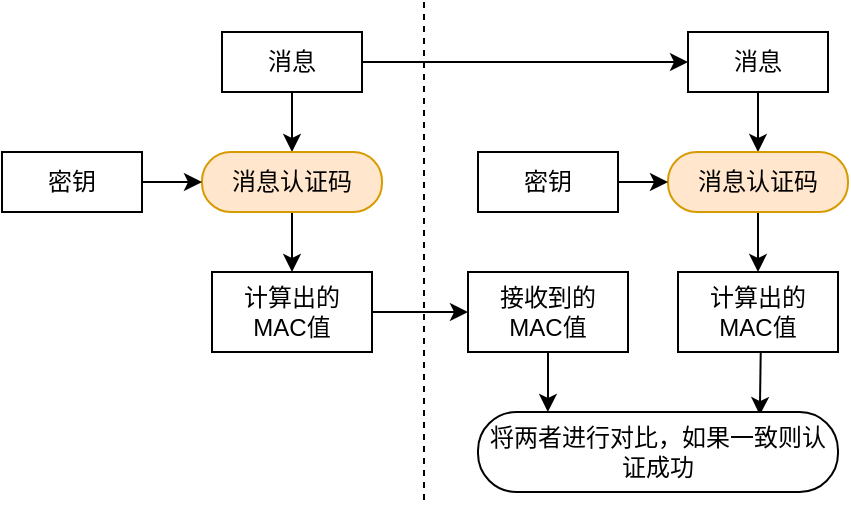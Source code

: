 <mxfile>
    <diagram id="7-wiXl2XbMudK4NiNXa0" name="HMAC">
        <mxGraphModel dx="698" dy="510" grid="0" gridSize="10" guides="1" tooltips="1" connect="1" arrows="1" fold="1" page="1" pageScale="1" pageWidth="1169" pageHeight="827" math="0" shadow="0">
            <root>
                <mxCell id="0"/>
                <mxCell id="1" parent="0"/>
                <mxCell id="18" value="" style="edgeStyle=orthogonalEdgeStyle;rounded=0;orthogonalLoop=1;jettySize=auto;html=1;entryX=0.5;entryY=0;entryDx=0;entryDy=0;" parent="1" source="2" target="6" edge="1">
                    <mxGeometry relative="1" as="geometry"/>
                </mxCell>
                <mxCell id="20" style="edgeStyle=orthogonalEdgeStyle;rounded=0;orthogonalLoop=1;jettySize=auto;html=1;entryX=0;entryY=0.5;entryDx=0;entryDy=0;" parent="1" source="2" target="13" edge="1">
                    <mxGeometry relative="1" as="geometry"/>
                </mxCell>
                <mxCell id="2" value="消息" style="rounded=0;whiteSpace=wrap;html=1;" parent="1" vertex="1">
                    <mxGeometry x="150" y="110" width="70" height="30" as="geometry"/>
                </mxCell>
                <mxCell id="31" style="edgeStyle=orthogonalEdgeStyle;rounded=0;orthogonalLoop=1;jettySize=auto;html=1;entryX=0.5;entryY=0;entryDx=0;entryDy=0;" parent="1" source="6" target="8" edge="1">
                    <mxGeometry relative="1" as="geometry"/>
                </mxCell>
                <mxCell id="6" value="消息认证码" style="rounded=1;whiteSpace=wrap;html=1;arcSize=48;fillColor=#ffe6cc;strokeColor=#d79b00;" parent="1" vertex="1">
                    <mxGeometry x="140" y="170" width="90" height="30" as="geometry"/>
                </mxCell>
                <mxCell id="17" value="" style="edgeStyle=orthogonalEdgeStyle;rounded=0;orthogonalLoop=1;jettySize=auto;html=1;" parent="1" source="7" target="6" edge="1">
                    <mxGeometry relative="1" as="geometry"/>
                </mxCell>
                <mxCell id="7" value="密钥" style="rounded=0;whiteSpace=wrap;html=1;" parent="1" vertex="1">
                    <mxGeometry x="40" y="170" width="70" height="30" as="geometry"/>
                </mxCell>
                <mxCell id="29" style="edgeStyle=orthogonalEdgeStyle;rounded=0;orthogonalLoop=1;jettySize=auto;html=1;entryX=0;entryY=0.5;entryDx=0;entryDy=0;" parent="1" source="8" target="9" edge="1">
                    <mxGeometry relative="1" as="geometry"/>
                </mxCell>
                <mxCell id="8" value="计算出的&lt;br&gt;MAC值" style="rounded=0;whiteSpace=wrap;html=1;" parent="1" vertex="1">
                    <mxGeometry x="145" y="230" width="80" height="40" as="geometry"/>
                </mxCell>
                <mxCell id="25" style="edgeStyle=orthogonalEdgeStyle;rounded=0;orthogonalLoop=1;jettySize=auto;html=1;entryX=0.194;entryY=0;entryDx=0;entryDy=0;entryPerimeter=0;" parent="1" source="9" target="16" edge="1">
                    <mxGeometry relative="1" as="geometry"/>
                </mxCell>
                <mxCell id="9" value="接收到的&lt;br&gt;MAC值" style="rounded=0;whiteSpace=wrap;html=1;" parent="1" vertex="1">
                    <mxGeometry x="273" y="230" width="80" height="40" as="geometry"/>
                </mxCell>
                <mxCell id="24" style="edgeStyle=orthogonalEdgeStyle;rounded=0;orthogonalLoop=1;jettySize=auto;html=1;entryX=0.794;entryY=0.038;entryDx=0;entryDy=0;entryPerimeter=0;exitX=0.517;exitY=0.996;exitDx=0;exitDy=0;exitPerimeter=0;" parent="1" source="10" edge="1">
                    <mxGeometry relative="1" as="geometry">
                        <mxPoint x="416" y="270" as="sourcePoint"/>
                        <mxPoint x="418.92" y="301.52" as="targetPoint"/>
                    </mxGeometry>
                </mxCell>
                <mxCell id="10" value="计算出的&lt;br&gt;MAC值" style="rounded=0;whiteSpace=wrap;html=1;" parent="1" vertex="1">
                    <mxGeometry x="378" y="230" width="80" height="40" as="geometry"/>
                </mxCell>
                <mxCell id="21" value="" style="edgeStyle=orthogonalEdgeStyle;rounded=0;orthogonalLoop=1;jettySize=auto;html=1;" parent="1" source="13" target="14" edge="1">
                    <mxGeometry relative="1" as="geometry"/>
                </mxCell>
                <mxCell id="13" value="消息" style="rounded=0;whiteSpace=wrap;html=1;" parent="1" vertex="1">
                    <mxGeometry x="383" y="110" width="70" height="30" as="geometry"/>
                </mxCell>
                <mxCell id="23" style="edgeStyle=orthogonalEdgeStyle;rounded=0;orthogonalLoop=1;jettySize=auto;html=1;entryX=0.5;entryY=0;entryDx=0;entryDy=0;" parent="1" source="14" target="10" edge="1">
                    <mxGeometry relative="1" as="geometry"/>
                </mxCell>
                <mxCell id="14" value="消息认证码" style="rounded=1;whiteSpace=wrap;html=1;arcSize=48;fillColor=#ffe6cc;strokeColor=#d79b00;" parent="1" vertex="1">
                    <mxGeometry x="373" y="170" width="90" height="30" as="geometry"/>
                </mxCell>
                <mxCell id="27" value="" style="edgeStyle=orthogonalEdgeStyle;rounded=0;orthogonalLoop=1;jettySize=auto;html=1;" parent="1" source="15" target="14" edge="1">
                    <mxGeometry relative="1" as="geometry"/>
                </mxCell>
                <mxCell id="15" value="密钥" style="rounded=0;whiteSpace=wrap;html=1;" parent="1" vertex="1">
                    <mxGeometry x="278" y="170" width="70" height="30" as="geometry"/>
                </mxCell>
                <mxCell id="16" value="将两者进行对比，如果一致则认证成功" style="rounded=1;whiteSpace=wrap;html=1;arcSize=48;" parent="1" vertex="1">
                    <mxGeometry x="278" y="300" width="180" height="40" as="geometry"/>
                </mxCell>
                <mxCell id="30" value="" style="endArrow=none;dashed=1;html=1;" parent="1" edge="1">
                    <mxGeometry width="50" height="50" relative="1" as="geometry">
                        <mxPoint x="251" y="344" as="sourcePoint"/>
                        <mxPoint x="251" y="95" as="targetPoint"/>
                    </mxGeometry>
                </mxCell>
            </root>
        </mxGraphModel>
    </diagram>
    <diagram id="LphOTHFG4yiI6pn8RKCO" name="数字签名">
        <mxGraphModel dx="698" dy="510" grid="0" gridSize="10" guides="1" tooltips="1" connect="1" arrows="1" fold="1" page="1" pageScale="1" pageWidth="1169" pageHeight="827" math="0" shadow="0">
            <root>
                <mxCell id="aCzcFtY3Mo8KnBgb0i-p-0"/>
                <mxCell id="aCzcFtY3Mo8KnBgb0i-p-1" parent="aCzcFtY3Mo8KnBgb0i-p-0"/>
                <mxCell id="hAAJaAb-awIfsm1fRJrA-0" value="" style="edgeStyle=orthogonalEdgeStyle;rounded=0;orthogonalLoop=1;jettySize=auto;html=1;entryX=0.5;entryY=0;entryDx=0;entryDy=0;" parent="aCzcFtY3Mo8KnBgb0i-p-1" source="hAAJaAb-awIfsm1fRJrA-2" target="hAAJaAb-awIfsm1fRJrA-4" edge="1">
                    <mxGeometry relative="1" as="geometry"/>
                </mxCell>
                <mxCell id="hAAJaAb-awIfsm1fRJrA-1" style="edgeStyle=orthogonalEdgeStyle;rounded=0;orthogonalLoop=1;jettySize=auto;html=1;entryX=0;entryY=0.5;entryDx=0;entryDy=0;" parent="aCzcFtY3Mo8KnBgb0i-p-1" source="hAAJaAb-awIfsm1fRJrA-2" target="hAAJaAb-awIfsm1fRJrA-14" edge="1">
                    <mxGeometry relative="1" as="geometry"/>
                </mxCell>
                <mxCell id="hAAJaAb-awIfsm1fRJrA-2" value="消息" style="rounded=0;whiteSpace=wrap;html=1;" parent="aCzcFtY3Mo8KnBgb0i-p-1" vertex="1">
                    <mxGeometry x="150" y="110" width="70" height="30" as="geometry"/>
                </mxCell>
                <mxCell id="hAAJaAb-awIfsm1fRJrA-23" value="" style="edgeStyle=orthogonalEdgeStyle;rounded=0;orthogonalLoop=1;jettySize=auto;html=1;" parent="aCzcFtY3Mo8KnBgb0i-p-1" source="hAAJaAb-awIfsm1fRJrA-4" target="hAAJaAb-awIfsm1fRJrA-22" edge="1">
                    <mxGeometry relative="1" as="geometry"/>
                </mxCell>
                <mxCell id="hAAJaAb-awIfsm1fRJrA-4" value="单向散列函数" style="rounded=1;whiteSpace=wrap;html=1;arcSize=48;fillColor=#ffe6cc;strokeColor=#d79b00;" parent="aCzcFtY3Mo8KnBgb0i-p-1" vertex="1">
                    <mxGeometry x="140" y="170" width="90" height="30" as="geometry"/>
                </mxCell>
                <mxCell id="hAAJaAb-awIfsm1fRJrA-5" value="" style="edgeStyle=orthogonalEdgeStyle;rounded=0;orthogonalLoop=1;jettySize=auto;html=1;" parent="aCzcFtY3Mo8KnBgb0i-p-1" source="hAAJaAb-awIfsm1fRJrA-6" edge="1">
                    <mxGeometry relative="1" as="geometry">
                        <mxPoint x="365" y="425" as="targetPoint"/>
                    </mxGeometry>
                </mxCell>
                <mxCell id="hAAJaAb-awIfsm1fRJrA-6" value="公钥" style="rounded=0;whiteSpace=wrap;html=1;fillColor=#f8cecc;strokeColor=#b85450;" parent="aCzcFtY3Mo8KnBgb0i-p-1" vertex="1">
                    <mxGeometry x="265" y="410" width="70" height="30" as="geometry"/>
                </mxCell>
                <mxCell id="hAAJaAb-awIfsm1fRJrA-7" style="edgeStyle=orthogonalEdgeStyle;rounded=0;orthogonalLoop=1;jettySize=auto;html=1;entryX=0;entryY=0.5;entryDx=0;entryDy=0;" parent="aCzcFtY3Mo8KnBgb0i-p-1" source="hAAJaAb-awIfsm1fRJrA-8" target="hAAJaAb-awIfsm1fRJrA-10" edge="1">
                    <mxGeometry relative="1" as="geometry"/>
                </mxCell>
                <mxCell id="hAAJaAb-awIfsm1fRJrA-8" value="计算出的&lt;br&gt;签名" style="rounded=0;whiteSpace=wrap;html=1;" parent="aCzcFtY3Mo8KnBgb0i-p-1" vertex="1">
                    <mxGeometry x="145" y="351" width="80" height="33" as="geometry"/>
                </mxCell>
                <mxCell id="hAAJaAb-awIfsm1fRJrA-28" style="edgeStyle=orthogonalEdgeStyle;rounded=0;orthogonalLoop=1;jettySize=auto;html=1;entryX=0.5;entryY=0;entryDx=0;entryDy=0;" parent="aCzcFtY3Mo8KnBgb0i-p-1" source="hAAJaAb-awIfsm1fRJrA-10" target="hAAJaAb-awIfsm1fRJrA-27" edge="1">
                    <mxGeometry relative="1" as="geometry"/>
                </mxCell>
                <mxCell id="hAAJaAb-awIfsm1fRJrA-10" value="接收到的&lt;br&gt;签名" style="rounded=0;whiteSpace=wrap;html=1;" parent="aCzcFtY3Mo8KnBgb0i-p-1" vertex="1">
                    <mxGeometry x="360" y="351" width="80" height="33.5" as="geometry"/>
                </mxCell>
                <mxCell id="hAAJaAb-awIfsm1fRJrA-13" value="" style="edgeStyle=orthogonalEdgeStyle;rounded=0;orthogonalLoop=1;jettySize=auto;html=1;" parent="aCzcFtY3Mo8KnBgb0i-p-1" source="hAAJaAb-awIfsm1fRJrA-14" edge="1">
                    <mxGeometry relative="1" as="geometry">
                        <mxPoint x="500" y="170" as="targetPoint"/>
                    </mxGeometry>
                </mxCell>
                <mxCell id="hAAJaAb-awIfsm1fRJrA-14" value="消息" style="rounded=0;whiteSpace=wrap;html=1;" parent="aCzcFtY3Mo8KnBgb0i-p-1" vertex="1">
                    <mxGeometry x="465" y="110" width="70" height="30" as="geometry"/>
                </mxCell>
                <mxCell id="hAAJaAb-awIfsm1fRJrA-19" value="将两者进行对比，如果一致则认证成功" style="rounded=1;whiteSpace=wrap;html=1;arcSize=48;" parent="aCzcFtY3Mo8KnBgb0i-p-1" vertex="1">
                    <mxGeometry x="365" y="530" width="167" height="40" as="geometry"/>
                </mxCell>
                <mxCell id="hAAJaAb-awIfsm1fRJrA-20" value="" style="endArrow=none;dashed=1;html=1;" parent="aCzcFtY3Mo8KnBgb0i-p-1" edge="1">
                    <mxGeometry width="50" height="50" relative="1" as="geometry">
                        <mxPoint x="251" y="560" as="sourcePoint"/>
                        <mxPoint x="251" y="95" as="targetPoint"/>
                    </mxGeometry>
                </mxCell>
                <mxCell id="hAAJaAb-awIfsm1fRJrA-25" value="" style="edgeStyle=orthogonalEdgeStyle;rounded=0;orthogonalLoop=1;jettySize=auto;html=1;entryX=0.5;entryY=0;entryDx=0;entryDy=0;" parent="aCzcFtY3Mo8KnBgb0i-p-1" target="hAAJaAb-awIfsm1fRJrA-24" edge="1">
                    <mxGeometry relative="1" as="geometry">
                        <mxPoint x="185" y="260" as="sourcePoint"/>
                        <mxPoint x="185" y="294" as="targetPoint"/>
                    </mxGeometry>
                </mxCell>
                <mxCell id="hAAJaAb-awIfsm1fRJrA-22" value="散列值" style="rounded=0;whiteSpace=wrap;html=1;" parent="aCzcFtY3Mo8KnBgb0i-p-1" vertex="1">
                    <mxGeometry x="150" y="229" width="70" height="30" as="geometry"/>
                </mxCell>
                <mxCell id="hAAJaAb-awIfsm1fRJrA-26" value="" style="edgeStyle=orthogonalEdgeStyle;rounded=0;orthogonalLoop=1;jettySize=auto;html=1;" parent="aCzcFtY3Mo8KnBgb0i-p-1" source="hAAJaAb-awIfsm1fRJrA-24" target="hAAJaAb-awIfsm1fRJrA-8" edge="1">
                    <mxGeometry relative="1" as="geometry"/>
                </mxCell>
                <mxCell id="hAAJaAb-awIfsm1fRJrA-24" value="加密" style="rounded=1;whiteSpace=wrap;html=1;arcSize=48;fillColor=#ffe6cc;strokeColor=#d79b00;" parent="aCzcFtY3Mo8KnBgb0i-p-1" vertex="1">
                    <mxGeometry x="150" y="291" width="70" height="30" as="geometry"/>
                </mxCell>
                <mxCell id="hAAJaAb-awIfsm1fRJrA-36" style="edgeStyle=orthogonalEdgeStyle;rounded=0;orthogonalLoop=1;jettySize=auto;html=1;entryX=0.5;entryY=0;entryDx=0;entryDy=0;" parent="aCzcFtY3Mo8KnBgb0i-p-1" source="hAAJaAb-awIfsm1fRJrA-27" target="hAAJaAb-awIfsm1fRJrA-29" edge="1">
                    <mxGeometry relative="1" as="geometry"/>
                </mxCell>
                <mxCell id="hAAJaAb-awIfsm1fRJrA-27" value="解密" style="rounded=1;whiteSpace=wrap;html=1;arcSize=48;fillColor=#ffe6cc;strokeColor=#d79b00;" parent="aCzcFtY3Mo8KnBgb0i-p-1" vertex="1">
                    <mxGeometry x="365" y="410" width="70" height="30" as="geometry"/>
                </mxCell>
                <mxCell id="hAAJaAb-awIfsm1fRJrA-37" style="edgeStyle=orthogonalEdgeStyle;rounded=0;orthogonalLoop=1;jettySize=auto;html=1;entryX=0.21;entryY=0.011;entryDx=0;entryDy=0;entryPerimeter=0;" parent="aCzcFtY3Mo8KnBgb0i-p-1" source="hAAJaAb-awIfsm1fRJrA-29" target="hAAJaAb-awIfsm1fRJrA-19" edge="1">
                    <mxGeometry relative="1" as="geometry"/>
                </mxCell>
                <mxCell id="hAAJaAb-awIfsm1fRJrA-29" value="散列值" style="rounded=0;whiteSpace=wrap;html=1;" parent="aCzcFtY3Mo8KnBgb0i-p-1" vertex="1">
                    <mxGeometry x="365" y="470" width="70" height="30" as="geometry"/>
                </mxCell>
                <mxCell id="hAAJaAb-awIfsm1fRJrA-34" style="edgeStyle=orthogonalEdgeStyle;rounded=0;orthogonalLoop=1;jettySize=auto;html=1;entryX=0.5;entryY=0;entryDx=0;entryDy=0;" parent="aCzcFtY3Mo8KnBgb0i-p-1" source="hAAJaAb-awIfsm1fRJrA-30" target="hAAJaAb-awIfsm1fRJrA-31" edge="1">
                    <mxGeometry relative="1" as="geometry"/>
                </mxCell>
                <mxCell id="hAAJaAb-awIfsm1fRJrA-30" value="单向散列函数" style="rounded=1;whiteSpace=wrap;html=1;arcSize=48;fillColor=#ffe6cc;strokeColor=#d79b00;" parent="aCzcFtY3Mo8KnBgb0i-p-1" vertex="1">
                    <mxGeometry x="455" y="170" width="90" height="30" as="geometry"/>
                </mxCell>
                <mxCell id="hAAJaAb-awIfsm1fRJrA-35" style="edgeStyle=orthogonalEdgeStyle;rounded=0;orthogonalLoop=1;jettySize=auto;html=1;entryX=0.808;entryY=0;entryDx=0;entryDy=0;entryPerimeter=0;" parent="aCzcFtY3Mo8KnBgb0i-p-1" source="hAAJaAb-awIfsm1fRJrA-31" target="hAAJaAb-awIfsm1fRJrA-19" edge="1">
                    <mxGeometry relative="1" as="geometry">
                        <mxPoint x="500" y="490" as="targetPoint"/>
                    </mxGeometry>
                </mxCell>
                <mxCell id="hAAJaAb-awIfsm1fRJrA-31" value="散列值" style="rounded=0;whiteSpace=wrap;html=1;" parent="aCzcFtY3Mo8KnBgb0i-p-1" vertex="1">
                    <mxGeometry x="465" y="229" width="70" height="30" as="geometry"/>
                </mxCell>
                <mxCell id="9XK7aahr1MqOTPcWRdom-2" value="" style="edgeStyle=orthogonalEdgeStyle;rounded=0;orthogonalLoop=1;jettySize=auto;html=1;" edge="1" parent="aCzcFtY3Mo8KnBgb0i-p-1" source="9XK7aahr1MqOTPcWRdom-1">
                    <mxGeometry relative="1" as="geometry">
                        <mxPoint x="150" y="306" as="targetPoint"/>
                    </mxGeometry>
                </mxCell>
                <mxCell id="9XK7aahr1MqOTPcWRdom-1" value="私钥" style="rounded=0;whiteSpace=wrap;html=1;shadow=0;sketch=0;glass=0;fillColor=#f8cecc;strokeColor=#b85450;" vertex="1" parent="aCzcFtY3Mo8KnBgb0i-p-1">
                    <mxGeometry x="48" y="291" width="70" height="30" as="geometry"/>
                </mxCell>
            </root>
        </mxGraphModel>
    </diagram>
    <diagram id="FWuk4Q3LAjC84K8uNP8e" name="CEK&amp;KEK">
        <mxGraphModel dx="698" dy="510" grid="0" gridSize="10" guides="1" tooltips="1" connect="1" arrows="1" fold="1" page="1" pageScale="1" pageWidth="1169" pageHeight="827" math="0" shadow="0">
            <root>
                <mxCell id="csPN-M_J_dQW7RcnAYee-0"/>
                <mxCell id="csPN-M_J_dQW7RcnAYee-1" parent="csPN-M_J_dQW7RcnAYee-0"/>
                <mxCell id="vvY98xYAg5Tb-6pqHxcO-11" style="edgeStyle=orthogonalEdgeStyle;rounded=0;orthogonalLoop=1;jettySize=auto;html=1;entryX=0;entryY=0.5;entryDx=0;entryDy=0;" parent="csPN-M_J_dQW7RcnAYee-1" source="csPN-M_J_dQW7RcnAYee-2" target="vvY98xYAg5Tb-6pqHxcO-0" edge="1">
                    <mxGeometry relative="1" as="geometry"/>
                </mxCell>
                <mxCell id="csPN-M_J_dQW7RcnAYee-2" value="内容" style="rounded=0;whiteSpace=wrap;html=1;" parent="csPN-M_J_dQW7RcnAYee-1" vertex="1">
                    <mxGeometry x="50" y="310" width="70" height="30" as="geometry"/>
                </mxCell>
                <mxCell id="vvY98xYAg5Tb-6pqHxcO-12" style="edgeStyle=orthogonalEdgeStyle;rounded=0;orthogonalLoop=1;jettySize=auto;html=1;entryX=0;entryY=0.5;entryDx=0;entryDy=0;" parent="csPN-M_J_dQW7RcnAYee-1" source="vvY98xYAg5Tb-6pqHxcO-0" target="vvY98xYAg5Tb-6pqHxcO-5" edge="1">
                    <mxGeometry relative="1" as="geometry"/>
                </mxCell>
                <mxCell id="vvY98xYAg5Tb-6pqHxcO-0" value="加密" style="rounded=1;whiteSpace=wrap;html=1;arcSize=48;fillColor=#ffe6cc;strokeColor=#d79b00;" parent="csPN-M_J_dQW7RcnAYee-1" vertex="1">
                    <mxGeometry x="145" y="310" width="70" height="30" as="geometry"/>
                </mxCell>
                <mxCell id="vvY98xYAg5Tb-6pqHxcO-16" style="edgeStyle=orthogonalEdgeStyle;rounded=0;orthogonalLoop=1;jettySize=auto;html=1;entryX=0.5;entryY=0;entryDx=0;entryDy=0;" parent="csPN-M_J_dQW7RcnAYee-1" source="vvY98xYAg5Tb-6pqHxcO-1" target="vvY98xYAg5Tb-6pqHxcO-0" edge="1">
                    <mxGeometry relative="1" as="geometry"/>
                </mxCell>
                <mxCell id="vvY98xYAg5Tb-6pqHxcO-17" style="edgeStyle=orthogonalEdgeStyle;rounded=0;orthogonalLoop=1;jettySize=auto;html=1;entryX=0;entryY=0.5;entryDx=0;entryDy=0;" parent="csPN-M_J_dQW7RcnAYee-1" source="vvY98xYAg5Tb-6pqHxcO-1" target="vvY98xYAg5Tb-6pqHxcO-2" edge="1">
                    <mxGeometry relative="1" as="geometry"/>
                </mxCell>
                <mxCell id="vvY98xYAg5Tb-6pqHxcO-1" value="内容加密密钥&lt;br&gt;（CEK）" style="rounded=0;whiteSpace=wrap;html=1;" parent="csPN-M_J_dQW7RcnAYee-1" vertex="1">
                    <mxGeometry x="140" y="260" width="80" height="30" as="geometry"/>
                </mxCell>
                <mxCell id="vvY98xYAg5Tb-6pqHxcO-19" style="edgeStyle=orthogonalEdgeStyle;rounded=0;orthogonalLoop=1;jettySize=auto;html=1;entryX=0;entryY=0.5;entryDx=0;entryDy=0;" parent="csPN-M_J_dQW7RcnAYee-1" source="vvY98xYAg5Tb-6pqHxcO-2" target="vvY98xYAg5Tb-6pqHxcO-3" edge="1">
                    <mxGeometry relative="1" as="geometry"/>
                </mxCell>
                <mxCell id="vvY98xYAg5Tb-6pqHxcO-2" value="加密" style="rounded=1;whiteSpace=wrap;html=1;arcSize=48;fillColor=#ffe6cc;strokeColor=#d79b00;" parent="csPN-M_J_dQW7RcnAYee-1" vertex="1">
                    <mxGeometry x="250" y="260" width="70" height="30" as="geometry"/>
                </mxCell>
                <mxCell id="vvY98xYAg5Tb-6pqHxcO-20" style="edgeStyle=orthogonalEdgeStyle;rounded=0;orthogonalLoop=1;jettySize=auto;html=1;entryX=0;entryY=0.5;entryDx=0;entryDy=0;" parent="csPN-M_J_dQW7RcnAYee-1" source="vvY98xYAg5Tb-6pqHxcO-3" target="vvY98xYAg5Tb-6pqHxcO-7" edge="1">
                    <mxGeometry relative="1" as="geometry"/>
                </mxCell>
                <mxCell id="vvY98xYAg5Tb-6pqHxcO-3" value="加密后的&lt;br&gt;CEK" style="rounded=0;whiteSpace=wrap;html=1;" parent="csPN-M_J_dQW7RcnAYee-1" vertex="1">
                    <mxGeometry x="350" y="260" width="80" height="30" as="geometry"/>
                </mxCell>
                <mxCell id="vvY98xYAg5Tb-6pqHxcO-18" style="edgeStyle=orthogonalEdgeStyle;rounded=0;orthogonalLoop=1;jettySize=auto;html=1;entryX=0.5;entryY=0;entryDx=0;entryDy=0;" parent="csPN-M_J_dQW7RcnAYee-1" source="vvY98xYAg5Tb-6pqHxcO-4" target="vvY98xYAg5Tb-6pqHxcO-2" edge="1">
                    <mxGeometry relative="1" as="geometry"/>
                </mxCell>
                <mxCell id="vvY98xYAg5Tb-6pqHxcO-4" value="密钥加密密钥&lt;br&gt;（KEK）" style="rounded=0;whiteSpace=wrap;html=1;" parent="csPN-M_J_dQW7RcnAYee-1" vertex="1">
                    <mxGeometry x="245" y="210" width="80" height="30" as="geometry"/>
                </mxCell>
                <mxCell id="vvY98xYAg5Tb-6pqHxcO-13" style="edgeStyle=orthogonalEdgeStyle;rounded=0;orthogonalLoop=1;jettySize=auto;html=1;entryX=0;entryY=0.5;entryDx=0;entryDy=0;" parent="csPN-M_J_dQW7RcnAYee-1" source="vvY98xYAg5Tb-6pqHxcO-5" target="vvY98xYAg5Tb-6pqHxcO-9" edge="1">
                    <mxGeometry relative="1" as="geometry"/>
                </mxCell>
                <mxCell id="vvY98xYAg5Tb-6pqHxcO-5" value="密文" style="rounded=0;whiteSpace=wrap;html=1;" parent="csPN-M_J_dQW7RcnAYee-1" vertex="1">
                    <mxGeometry x="350" y="310" width="80" height="30" as="geometry"/>
                </mxCell>
                <mxCell id="vvY98xYAg5Tb-6pqHxcO-21" style="edgeStyle=orthogonalEdgeStyle;rounded=0;orthogonalLoop=1;jettySize=auto;html=1;entryX=0.5;entryY=0;entryDx=0;entryDy=0;" parent="csPN-M_J_dQW7RcnAYee-1" source="vvY98xYAg5Tb-6pqHxcO-6" target="vvY98xYAg5Tb-6pqHxcO-7" edge="1">
                    <mxGeometry relative="1" as="geometry"/>
                </mxCell>
                <mxCell id="vvY98xYAg5Tb-6pqHxcO-6" value="密钥加密密钥&lt;br&gt;（KEK）" style="rounded=0;whiteSpace=wrap;html=1;" parent="csPN-M_J_dQW7RcnAYee-1" vertex="1">
                    <mxGeometry x="460" y="210" width="80" height="30" as="geometry"/>
                </mxCell>
                <mxCell id="vvY98xYAg5Tb-6pqHxcO-22" style="edgeStyle=orthogonalEdgeStyle;rounded=0;orthogonalLoop=1;jettySize=auto;html=1;entryX=0;entryY=0.5;entryDx=0;entryDy=0;" parent="csPN-M_J_dQW7RcnAYee-1" source="vvY98xYAg5Tb-6pqHxcO-7" target="vvY98xYAg5Tb-6pqHxcO-8" edge="1">
                    <mxGeometry relative="1" as="geometry"/>
                </mxCell>
                <mxCell id="vvY98xYAg5Tb-6pqHxcO-7" value="加密" style="rounded=1;whiteSpace=wrap;html=1;arcSize=48;fillColor=#ffe6cc;strokeColor=#d79b00;" parent="csPN-M_J_dQW7RcnAYee-1" vertex="1">
                    <mxGeometry x="465" y="260" width="70" height="30" as="geometry"/>
                </mxCell>
                <mxCell id="vvY98xYAg5Tb-6pqHxcO-15" style="edgeStyle=orthogonalEdgeStyle;rounded=0;orthogonalLoop=1;jettySize=auto;html=1;entryX=0.5;entryY=0;entryDx=0;entryDy=0;" parent="csPN-M_J_dQW7RcnAYee-1" source="vvY98xYAg5Tb-6pqHxcO-8" target="vvY98xYAg5Tb-6pqHxcO-9" edge="1">
                    <mxGeometry relative="1" as="geometry"/>
                </mxCell>
                <mxCell id="vvY98xYAg5Tb-6pqHxcO-8" value="内容加密密钥&lt;br&gt;（CEK）" style="rounded=0;whiteSpace=wrap;html=1;" parent="csPN-M_J_dQW7RcnAYee-1" vertex="1">
                    <mxGeometry x="560" y="260" width="80" height="30" as="geometry"/>
                </mxCell>
                <mxCell id="vvY98xYAg5Tb-6pqHxcO-14" style="edgeStyle=orthogonalEdgeStyle;rounded=0;orthogonalLoop=1;jettySize=auto;html=1;entryX=0;entryY=0.5;entryDx=0;entryDy=0;" parent="csPN-M_J_dQW7RcnAYee-1" source="vvY98xYAg5Tb-6pqHxcO-9" target="vvY98xYAg5Tb-6pqHxcO-10" edge="1">
                    <mxGeometry relative="1" as="geometry"/>
                </mxCell>
                <mxCell id="vvY98xYAg5Tb-6pqHxcO-9" value="加密" style="rounded=1;whiteSpace=wrap;html=1;arcSize=48;fillColor=#ffe6cc;strokeColor=#d79b00;" parent="csPN-M_J_dQW7RcnAYee-1" vertex="1">
                    <mxGeometry x="565" y="310" width="70" height="30" as="geometry"/>
                </mxCell>
                <mxCell id="vvY98xYAg5Tb-6pqHxcO-10" value="内容" style="rounded=0;whiteSpace=wrap;html=1;" parent="csPN-M_J_dQW7RcnAYee-1" vertex="1">
                    <mxGeometry x="660" y="310" width="80" height="30" as="geometry"/>
                </mxCell>
            </root>
        </mxGraphModel>
    </diagram>
    <diagram id="VNFfomCtDP7AXgEfF0iY" name="PEB">
        <mxGraphModel dx="997" dy="729" grid="0" gridSize="10" guides="1" tooltips="1" connect="1" arrows="1" fold="1" page="1" pageScale="1" pageWidth="1654" pageHeight="1169" math="0" shadow="0">
            <root>
                <mxCell id="O63J8Ii5IHqexiclZJeJ-0"/>
                <mxCell id="O63J8Ii5IHqexiclZJeJ-1" parent="O63J8Ii5IHqexiclZJeJ-0"/>
                <mxCell id="zmXoe4nPV3ffpNaatYCc-37" value="" style="rounded=0;whiteSpace=wrap;html=1;shadow=0;glass=0;sketch=0;" vertex="1" parent="O63J8Ii5IHqexiclZJeJ-1">
                    <mxGeometry x="160" y="330" width="610" height="320" as="geometry"/>
                </mxCell>
                <mxCell id="zmXoe4nPV3ffpNaatYCc-18" style="edgeStyle=orthogonalEdgeStyle;rounded=0;orthogonalLoop=1;jettySize=auto;html=1;entryX=0.5;entryY=0;entryDx=0;entryDy=0;" edge="1" parent="O63J8Ii5IHqexiclZJeJ-1" source="zmXoe4nPV3ffpNaatYCc-0" target="zmXoe4nPV3ffpNaatYCc-1">
                    <mxGeometry relative="1" as="geometry"/>
                </mxCell>
                <mxCell id="zmXoe4nPV3ffpNaatYCc-0" value="随机数生成器" style="rounded=1;whiteSpace=wrap;html=1;arcSize=48;fillColor=#ffe6cc;strokeColor=#d79b00;" vertex="1" parent="O63J8Ii5IHqexiclZJeJ-1">
                    <mxGeometry x="198" y="340" width="115" height="30" as="geometry"/>
                </mxCell>
                <mxCell id="zmXoe4nPV3ffpNaatYCc-19" style="edgeStyle=orthogonalEdgeStyle;rounded=0;orthogonalLoop=1;jettySize=auto;html=1;entryX=0.5;entryY=0;entryDx=0;entryDy=0;" edge="1" parent="O63J8Ii5IHqexiclZJeJ-1" source="zmXoe4nPV3ffpNaatYCc-1" target="zmXoe4nPV3ffpNaatYCc-3">
                    <mxGeometry relative="1" as="geometry"/>
                </mxCell>
                <mxCell id="zmXoe4nPV3ffpNaatYCc-1" value="盐" style="rounded=0;whiteSpace=wrap;html=1;shadow=0;glass=0;sketch=0;" vertex="1" parent="O63J8Ii5IHqexiclZJeJ-1">
                    <mxGeometry x="221.75" y="400" width="67.5" height="30" as="geometry"/>
                </mxCell>
                <mxCell id="zmXoe4nPV3ffpNaatYCc-20" style="edgeStyle=orthogonalEdgeStyle;rounded=0;orthogonalLoop=1;jettySize=auto;html=1;entryX=0.5;entryY=0;entryDx=0;entryDy=0;" edge="1" parent="O63J8Ii5IHqexiclZJeJ-1" source="zmXoe4nPV3ffpNaatYCc-2" target="zmXoe4nPV3ffpNaatYCc-3">
                    <mxGeometry relative="1" as="geometry"/>
                </mxCell>
                <mxCell id="zmXoe4nPV3ffpNaatYCc-2" value="口令" style="rounded=0;whiteSpace=wrap;html=1;shadow=0;glass=0;sketch=0;" vertex="1" parent="O63J8Ii5IHqexiclZJeJ-1">
                    <mxGeometry x="339" y="400" width="67.5" height="30" as="geometry"/>
                </mxCell>
                <mxCell id="zmXoe4nPV3ffpNaatYCc-22" style="edgeStyle=orthogonalEdgeStyle;rounded=0;orthogonalLoop=1;jettySize=auto;html=1;entryX=0.5;entryY=0;entryDx=0;entryDy=0;" edge="1" parent="O63J8Ii5IHqexiclZJeJ-1" source="zmXoe4nPV3ffpNaatYCc-3" target="zmXoe4nPV3ffpNaatYCc-4">
                    <mxGeometry relative="1" as="geometry"/>
                </mxCell>
                <mxCell id="zmXoe4nPV3ffpNaatYCc-3" value="单向散列函数" style="rounded=1;whiteSpace=wrap;html=1;arcSize=48;fillColor=#ffe6cc;strokeColor=#d79b00;" vertex="1" parent="O63J8Ii5IHqexiclZJeJ-1">
                    <mxGeometry x="258" y="480" width="115" height="30" as="geometry"/>
                </mxCell>
                <mxCell id="zmXoe4nPV3ffpNaatYCc-50" style="edgeStyle=none;rounded=0;orthogonalLoop=1;jettySize=auto;html=1;" edge="1" parent="O63J8Ii5IHqexiclZJeJ-1" source="zmXoe4nPV3ffpNaatYCc-4" target="zmXoe4nPV3ffpNaatYCc-5">
                    <mxGeometry relative="1" as="geometry"/>
                </mxCell>
                <mxCell id="zmXoe4nPV3ffpNaatYCc-4" value="密钥加密密钥（KEK）" style="rounded=0;whiteSpace=wrap;html=1;shadow=0;glass=0;sketch=0;" vertex="1" parent="O63J8Ii5IHqexiclZJeJ-1">
                    <mxGeometry x="277.38" y="530" width="76.25" height="30" as="geometry"/>
                </mxCell>
                <mxCell id="zmXoe4nPV3ffpNaatYCc-25" value="" style="edgeStyle=orthogonalEdgeStyle;rounded=0;orthogonalLoop=1;jettySize=auto;html=1;" edge="1" parent="O63J8Ii5IHqexiclZJeJ-1" source="zmXoe4nPV3ffpNaatYCc-5" target="zmXoe4nPV3ffpNaatYCc-8">
                    <mxGeometry relative="1" as="geometry"/>
                </mxCell>
                <mxCell id="zmXoe4nPV3ffpNaatYCc-5" value="用对称密钥加密" style="rounded=1;whiteSpace=wrap;html=1;arcSize=48;fillColor=#ffe6cc;strokeColor=#d79b00;" vertex="1" parent="O63J8Ii5IHqexiclZJeJ-1">
                    <mxGeometry x="464.01" y="530" width="115" height="30" as="geometry"/>
                </mxCell>
                <mxCell id="zmXoe4nPV3ffpNaatYCc-24" style="edgeStyle=orthogonalEdgeStyle;rounded=0;orthogonalLoop=1;jettySize=auto;html=1;entryX=0.5;entryY=0;entryDx=0;entryDy=0;" edge="1" parent="O63J8Ii5IHqexiclZJeJ-1" source="zmXoe4nPV3ffpNaatYCc-6" target="zmXoe4nPV3ffpNaatYCc-5">
                    <mxGeometry relative="1" as="geometry"/>
                </mxCell>
                <mxCell id="zmXoe4nPV3ffpNaatYCc-26" style="edgeStyle=orthogonalEdgeStyle;rounded=0;orthogonalLoop=1;jettySize=auto;html=1;entryX=0;entryY=0.5;entryDx=0;entryDy=0;" edge="1" parent="O63J8Ii5IHqexiclZJeJ-1" source="zmXoe4nPV3ffpNaatYCc-6" target="zmXoe4nPV3ffpNaatYCc-15">
                    <mxGeometry relative="1" as="geometry"/>
                </mxCell>
                <mxCell id="zmXoe4nPV3ffpNaatYCc-6" value="会话密钥（CEK）" style="rounded=0;whiteSpace=wrap;html=1;shadow=0;glass=0;sketch=0;" vertex="1" parent="O63J8Ii5IHqexiclZJeJ-1">
                    <mxGeometry x="483.38" y="460" width="76.25" height="30" as="geometry"/>
                </mxCell>
                <mxCell id="zmXoe4nPV3ffpNaatYCc-23" style="edgeStyle=orthogonalEdgeStyle;rounded=0;orthogonalLoop=1;jettySize=auto;html=1;entryX=0.5;entryY=0;entryDx=0;entryDy=0;" edge="1" parent="O63J8Ii5IHqexiclZJeJ-1" source="zmXoe4nPV3ffpNaatYCc-7" target="zmXoe4nPV3ffpNaatYCc-6">
                    <mxGeometry relative="1" as="geometry"/>
                </mxCell>
                <mxCell id="zmXoe4nPV3ffpNaatYCc-7" value="随机数生成器" style="rounded=1;whiteSpace=wrap;html=1;arcSize=48;fillColor=#ffe6cc;strokeColor=#d79b00;" vertex="1" parent="O63J8Ii5IHqexiclZJeJ-1">
                    <mxGeometry x="464.01" y="400" width="115" height="30" as="geometry"/>
                </mxCell>
                <mxCell id="zmXoe4nPV3ffpNaatYCc-8" value="加密后的会话密钥" style="rounded=0;whiteSpace=wrap;html=1;shadow=0;glass=0;sketch=0;" vertex="1" parent="O63J8Ii5IHqexiclZJeJ-1">
                    <mxGeometry x="483.39" y="590" width="76.25" height="30" as="geometry"/>
                </mxCell>
                <mxCell id="zmXoe4nPV3ffpNaatYCc-9" value="" style="rounded=1;whiteSpace=wrap;html=1;shadow=0;glass=0;sketch=0;" vertex="1" parent="O63J8Ii5IHqexiclZJeJ-1">
                    <mxGeometry x="318" y="670" width="170" height="50" as="geometry"/>
                </mxCell>
                <mxCell id="zmXoe4nPV3ffpNaatYCc-12" value="盐" style="rounded=0;whiteSpace=wrap;html=1;shadow=0;glass=0;sketch=0;" vertex="1" parent="O63J8Ii5IHqexiclZJeJ-1">
                    <mxGeometry x="328" y="680" width="67.5" height="30" as="geometry"/>
                </mxCell>
                <mxCell id="zmXoe4nPV3ffpNaatYCc-13" value="用KEK加密的会话密钥" style="rounded=0;whiteSpace=wrap;html=1;shadow=0;glass=0;sketch=0;" vertex="1" parent="O63J8Ii5IHqexiclZJeJ-1">
                    <mxGeometry x="395.5" y="680" width="82.5" height="30" as="geometry"/>
                </mxCell>
                <mxCell id="zmXoe4nPV3ffpNaatYCc-27" style="edgeStyle=orthogonalEdgeStyle;rounded=0;orthogonalLoop=1;jettySize=auto;html=1;" edge="1" parent="O63J8Ii5IHqexiclZJeJ-1" source="zmXoe4nPV3ffpNaatYCc-14" target="zmXoe4nPV3ffpNaatYCc-15">
                    <mxGeometry relative="1" as="geometry"/>
                </mxCell>
                <mxCell id="zmXoe4nPV3ffpNaatYCc-14" value="消息" style="rounded=0;whiteSpace=wrap;html=1;shadow=0;glass=0;sketch=0;" vertex="1" parent="O63J8Ii5IHqexiclZJeJ-1">
                    <mxGeometry x="651" y="260" width="80" height="50" as="geometry"/>
                </mxCell>
                <mxCell id="zmXoe4nPV3ffpNaatYCc-28" style="edgeStyle=orthogonalEdgeStyle;rounded=0;orthogonalLoop=1;jettySize=auto;html=1;entryX=0.5;entryY=0;entryDx=0;entryDy=0;" edge="1" parent="O63J8Ii5IHqexiclZJeJ-1" source="zmXoe4nPV3ffpNaatYCc-15" target="zmXoe4nPV3ffpNaatYCc-16">
                    <mxGeometry relative="1" as="geometry"/>
                </mxCell>
                <mxCell id="zmXoe4nPV3ffpNaatYCc-15" value="用对称密钥加密" style="rounded=1;whiteSpace=wrap;html=1;arcSize=48;fillColor=#ffe6cc;strokeColor=#d79b00;" vertex="1" parent="O63J8Ii5IHqexiclZJeJ-1">
                    <mxGeometry x="633" y="460" width="115" height="30" as="geometry"/>
                </mxCell>
                <mxCell id="zmXoe4nPV3ffpNaatYCc-16" value="用会话密钥加密的消息" style="rounded=0;whiteSpace=wrap;html=1;shadow=0;glass=0;sketch=0;" vertex="1" parent="O63J8Ii5IHqexiclZJeJ-1">
                    <mxGeometry x="651" y="670" width="80" height="50" as="geometry"/>
                </mxCell>
                <mxCell id="zmXoe4nPV3ffpNaatYCc-29" style="edgeStyle=orthogonalEdgeStyle;rounded=0;orthogonalLoop=1;jettySize=auto;html=1;exitX=0;exitY=0.75;exitDx=0;exitDy=0;elbow=vertical;curved=1;entryX=0;entryY=0.5;entryDx=0;entryDy=0;" edge="1" parent="O63J8Ii5IHqexiclZJeJ-1" source="zmXoe4nPV3ffpNaatYCc-1" target="zmXoe4nPV3ffpNaatYCc-12">
                    <mxGeometry relative="1" as="geometry">
                        <Array as="points">
                            <mxPoint x="188" y="423"/>
                            <mxPoint x="188" y="695"/>
                        </Array>
                    </mxGeometry>
                </mxCell>
                <mxCell id="zmXoe4nPV3ffpNaatYCc-30" style="edgeStyle=orthogonalEdgeStyle;curved=1;rounded=0;orthogonalLoop=1;jettySize=auto;html=1;entryX=0.5;entryY=0;entryDx=0;entryDy=0;exitX=0.5;exitY=1;exitDx=0;exitDy=0;" edge="1" parent="O63J8Ii5IHqexiclZJeJ-1" source="zmXoe4nPV3ffpNaatYCc-8" target="zmXoe4nPV3ffpNaatYCc-13">
                    <mxGeometry relative="1" as="geometry"/>
                </mxCell>
                <mxCell id="zmXoe4nPV3ffpNaatYCc-33" value="安全的地方" style="text;html=1;strokeColor=none;fillColor=none;align=center;verticalAlign=middle;whiteSpace=wrap;rounded=0;shadow=0;glass=0;sketch=0;" vertex="1" parent="O63J8Ii5IHqexiclZJeJ-1">
                    <mxGeometry x="328" y="730" width="140" height="20" as="geometry"/>
                </mxCell>
                <mxCell id="zmXoe4nPV3ffpNaatYCc-42" value="" style="endArrow=none;dashed=1;html=1;" edge="1" parent="O63J8Ii5IHqexiclZJeJ-1">
                    <mxGeometry width="50" height="50" relative="1" as="geometry">
                        <mxPoint x="438" y="650" as="sourcePoint"/>
                        <mxPoint x="438" y="330" as="targetPoint"/>
                    </mxGeometry>
                </mxCell>
                <mxCell id="zmXoe4nPV3ffpNaatYCc-43" value="" style="endArrow=none;dashed=1;html=1;" edge="1" parent="O63J8Ii5IHqexiclZJeJ-1">
                    <mxGeometry width="50" height="50" relative="1" as="geometry">
                        <mxPoint x="604.0" y="650" as="sourcePoint"/>
                        <mxPoint x="604.0" y="330" as="targetPoint"/>
                    </mxGeometry>
                </mxCell>
                <mxCell id="zmXoe4nPV3ffpNaatYCc-46" value="1. 生成KEK" style="text;html=1;align=center;verticalAlign=middle;resizable=0;points=[];autosize=1;" vertex="1" parent="O63J8Ii5IHqexiclZJeJ-1">
                    <mxGeometry x="298" y="330" width="80" height="20" as="geometry"/>
                </mxCell>
                <mxCell id="zmXoe4nPV3ffpNaatYCc-47" value="2. 生成会话密钥并加密" style="text;html=1;align=center;verticalAlign=middle;resizable=0;points=[];autosize=1;" vertex="1" parent="O63J8Ii5IHqexiclZJeJ-1">
                    <mxGeometry x="438.5" y="330" width="140" height="20" as="geometry"/>
                </mxCell>
                <mxCell id="zmXoe4nPV3ffpNaatYCc-48" value="3. 加密消息" style="text;html=1;align=center;verticalAlign=middle;resizable=0;points=[];autosize=1;" vertex="1" parent="O63J8Ii5IHqexiclZJeJ-1">
                    <mxGeometry x="604" y="330" width="80" height="20" as="geometry"/>
                </mxCell>
                <mxCell id="zmXoe4nPV3ffpNaatYCc-58" style="edgeStyle=none;rounded=0;orthogonalLoop=1;jettySize=auto;html=1;entryX=0.5;entryY=0;entryDx=0;entryDy=0;" edge="1" parent="O63J8Ii5IHqexiclZJeJ-1" source="zmXoe4nPV3ffpNaatYCc-57" target="zmXoe4nPV3ffpNaatYCc-2">
                    <mxGeometry relative="1" as="geometry"/>
                </mxCell>
                <mxCell id="zmXoe4nPV3ffpNaatYCc-57" value="Alice" style="ellipse;whiteSpace=wrap;html=1;rounded=0;shadow=0;glass=0;sketch=0;" vertex="1" parent="O63J8Ii5IHqexiclZJeJ-1">
                    <mxGeometry x="343.13" y="280" width="59.25" height="30" as="geometry"/>
                </mxCell>
                <mxCell id="zmXoe4nPV3ffpNaatYCc-59" style="edgeStyle=none;rounded=0;orthogonalLoop=1;jettySize=auto;html=1;exitX=0.5;exitY=0;exitDx=0;exitDy=0;" edge="1" parent="O63J8Ii5IHqexiclZJeJ-1" source="zmXoe4nPV3ffpNaatYCc-57" target="zmXoe4nPV3ffpNaatYCc-57">
                    <mxGeometry relative="1" as="geometry"/>
                </mxCell>
                <mxCell id="zmXoe4nPV3ffpNaatYCc-60" value="" style="rounded=0;whiteSpace=wrap;html=1;shadow=0;glass=0;sketch=0;" vertex="1" parent="O63J8Ii5IHqexiclZJeJ-1">
                    <mxGeometry x="870" y="350" width="610" height="320" as="geometry"/>
                </mxCell>
                <mxCell id="zmXoe4nPV3ffpNaatYCc-63" style="edgeStyle=orthogonalEdgeStyle;rounded=0;orthogonalLoop=1;jettySize=auto;html=1;entryX=0.5;entryY=0;entryDx=0;entryDy=0;" edge="1" source="zmXoe4nPV3ffpNaatYCc-64" target="zmXoe4nPV3ffpNaatYCc-68" parent="O63J8Ii5IHqexiclZJeJ-1">
                    <mxGeometry relative="1" as="geometry"/>
                </mxCell>
                <mxCell id="zmXoe4nPV3ffpNaatYCc-64" value="盐" style="rounded=0;whiteSpace=wrap;html=1;shadow=0;glass=0;sketch=0;" vertex="1" parent="O63J8Ii5IHqexiclZJeJ-1">
                    <mxGeometry x="931.75" y="420" width="67.5" height="30" as="geometry"/>
                </mxCell>
                <mxCell id="zmXoe4nPV3ffpNaatYCc-65" style="edgeStyle=orthogonalEdgeStyle;rounded=0;orthogonalLoop=1;jettySize=auto;html=1;entryX=0.5;entryY=0;entryDx=0;entryDy=0;" edge="1" source="zmXoe4nPV3ffpNaatYCc-66" target="zmXoe4nPV3ffpNaatYCc-68" parent="O63J8Ii5IHqexiclZJeJ-1">
                    <mxGeometry relative="1" as="geometry"/>
                </mxCell>
                <mxCell id="zmXoe4nPV3ffpNaatYCc-66" value="口令" style="rounded=0;whiteSpace=wrap;html=1;shadow=0;glass=0;sketch=0;" vertex="1" parent="O63J8Ii5IHqexiclZJeJ-1">
                    <mxGeometry x="1049" y="420" width="67.5" height="30" as="geometry"/>
                </mxCell>
                <mxCell id="zmXoe4nPV3ffpNaatYCc-67" style="edgeStyle=orthogonalEdgeStyle;rounded=0;orthogonalLoop=1;jettySize=auto;html=1;entryX=0.5;entryY=0;entryDx=0;entryDy=0;" edge="1" source="zmXoe4nPV3ffpNaatYCc-68" target="zmXoe4nPV3ffpNaatYCc-70" parent="O63J8Ii5IHqexiclZJeJ-1">
                    <mxGeometry relative="1" as="geometry"/>
                </mxCell>
                <mxCell id="zmXoe4nPV3ffpNaatYCc-68" value="单向散列函数" style="rounded=1;whiteSpace=wrap;html=1;arcSize=48;fillColor=#ffe6cc;strokeColor=#d79b00;" vertex="1" parent="O63J8Ii5IHqexiclZJeJ-1">
                    <mxGeometry x="968" y="500" width="115" height="30" as="geometry"/>
                </mxCell>
                <mxCell id="zmXoe4nPV3ffpNaatYCc-69" style="edgeStyle=none;rounded=0;orthogonalLoop=1;jettySize=auto;html=1;" edge="1" source="zmXoe4nPV3ffpNaatYCc-70" target="zmXoe4nPV3ffpNaatYCc-72" parent="O63J8Ii5IHqexiclZJeJ-1">
                    <mxGeometry relative="1" as="geometry"/>
                </mxCell>
                <mxCell id="zmXoe4nPV3ffpNaatYCc-70" value="密钥加密密钥（KEK）" style="rounded=0;whiteSpace=wrap;html=1;shadow=0;glass=0;sketch=0;" vertex="1" parent="O63J8Ii5IHqexiclZJeJ-1">
                    <mxGeometry x="987.38" y="550" width="76.25" height="30" as="geometry"/>
                </mxCell>
                <mxCell id="zmXoe4nPV3ffpNaatYCc-71" value="" style="edgeStyle=orthogonalEdgeStyle;rounded=0;orthogonalLoop=1;jettySize=auto;html=1;" edge="1" source="zmXoe4nPV3ffpNaatYCc-78" target="zmXoe4nPV3ffpNaatYCc-72" parent="O63J8Ii5IHqexiclZJeJ-1">
                    <mxGeometry relative="1" as="geometry"/>
                </mxCell>
                <mxCell id="zmXoe4nPV3ffpNaatYCc-72" value="用对称密钥解密" style="rounded=1;whiteSpace=wrap;html=1;arcSize=48;fillColor=#ffe6cc;strokeColor=#d79b00;" vertex="1" parent="O63J8Ii5IHqexiclZJeJ-1">
                    <mxGeometry x="1174.01" y="550" width="115" height="30" as="geometry"/>
                </mxCell>
                <mxCell id="zmXoe4nPV3ffpNaatYCc-73" style="edgeStyle=orthogonalEdgeStyle;rounded=0;orthogonalLoop=1;jettySize=auto;html=1;exitX=0.5;exitY=0;exitDx=0;exitDy=0;" edge="1" source="zmXoe4nPV3ffpNaatYCc-72" target="zmXoe4nPV3ffpNaatYCc-75" parent="O63J8Ii5IHqexiclZJeJ-1">
                    <mxGeometry relative="1" as="geometry"/>
                </mxCell>
                <mxCell id="zmXoe4nPV3ffpNaatYCc-74" style="edgeStyle=orthogonalEdgeStyle;rounded=0;orthogonalLoop=1;jettySize=auto;html=1;entryX=0;entryY=0.5;entryDx=0;entryDy=0;" edge="1" source="zmXoe4nPV3ffpNaatYCc-75" target="zmXoe4nPV3ffpNaatYCc-85" parent="O63J8Ii5IHqexiclZJeJ-1">
                    <mxGeometry relative="1" as="geometry"/>
                </mxCell>
                <mxCell id="zmXoe4nPV3ffpNaatYCc-75" value="会话密钥（CEK）" style="rounded=0;whiteSpace=wrap;html=1;shadow=0;glass=0;sketch=0;" vertex="1" parent="O63J8Ii5IHqexiclZJeJ-1">
                    <mxGeometry x="1193.38" y="480" width="76.25" height="30" as="geometry"/>
                </mxCell>
                <mxCell id="zmXoe4nPV3ffpNaatYCc-78" value="加密后的会话密钥" style="rounded=0;whiteSpace=wrap;html=1;shadow=0;glass=0;sketch=0;" vertex="1" parent="O63J8Ii5IHqexiclZJeJ-1">
                    <mxGeometry x="1193.39" y="610" width="76.25" height="30" as="geometry"/>
                </mxCell>
                <mxCell id="zmXoe4nPV3ffpNaatYCc-79" value="" style="rounded=1;whiteSpace=wrap;html=1;shadow=0;glass=0;sketch=0;" vertex="1" parent="O63J8Ii5IHqexiclZJeJ-1">
                    <mxGeometry x="1028" y="690" width="170" height="50" as="geometry"/>
                </mxCell>
                <mxCell id="zmXoe4nPV3ffpNaatYCc-80" value="盐" style="rounded=0;whiteSpace=wrap;html=1;shadow=0;glass=0;sketch=0;" vertex="1" parent="O63J8Ii5IHqexiclZJeJ-1">
                    <mxGeometry x="1038" y="700" width="67.5" height="30" as="geometry"/>
                </mxCell>
                <mxCell id="zmXoe4nPV3ffpNaatYCc-81" value="用KEK加密的会话密钥" style="rounded=0;whiteSpace=wrap;html=1;shadow=0;glass=0;sketch=0;" vertex="1" parent="O63J8Ii5IHqexiclZJeJ-1">
                    <mxGeometry x="1105.5" y="700" width="82.5" height="30" as="geometry"/>
                </mxCell>
                <mxCell id="zmXoe4nPV3ffpNaatYCc-82" style="edgeStyle=orthogonalEdgeStyle;rounded=0;orthogonalLoop=1;jettySize=auto;html=1;" edge="1" source="zmXoe4nPV3ffpNaatYCc-85" target="zmXoe4nPV3ffpNaatYCc-83" parent="O63J8Ii5IHqexiclZJeJ-1">
                    <mxGeometry relative="1" as="geometry"/>
                </mxCell>
                <mxCell id="zmXoe4nPV3ffpNaatYCc-83" value="消息" style="rounded=0;whiteSpace=wrap;html=1;shadow=0;glass=0;sketch=0;" vertex="1" parent="O63J8Ii5IHqexiclZJeJ-1">
                    <mxGeometry x="1361" y="280" width="80" height="50" as="geometry"/>
                </mxCell>
                <mxCell id="zmXoe4nPV3ffpNaatYCc-84" style="edgeStyle=orthogonalEdgeStyle;rounded=0;orthogonalLoop=1;jettySize=auto;html=1;exitX=0.5;exitY=0;exitDx=0;exitDy=0;" edge="1" source="zmXoe4nPV3ffpNaatYCc-86" target="zmXoe4nPV3ffpNaatYCc-85" parent="O63J8Ii5IHqexiclZJeJ-1">
                    <mxGeometry relative="1" as="geometry"/>
                </mxCell>
                <mxCell id="zmXoe4nPV3ffpNaatYCc-85" value="用对称密钥加密" style="rounded=1;whiteSpace=wrap;html=1;arcSize=48;fillColor=#ffe6cc;strokeColor=#d79b00;" vertex="1" parent="O63J8Ii5IHqexiclZJeJ-1">
                    <mxGeometry x="1343" y="480" width="115" height="30" as="geometry"/>
                </mxCell>
                <mxCell id="zmXoe4nPV3ffpNaatYCc-86" value="用会话密钥加密的消息" style="rounded=0;whiteSpace=wrap;html=1;shadow=0;glass=0;sketch=0;" vertex="1" parent="O63J8Ii5IHqexiclZJeJ-1">
                    <mxGeometry x="1361" y="690" width="80" height="50" as="geometry"/>
                </mxCell>
                <mxCell id="zmXoe4nPV3ffpNaatYCc-87" style="edgeStyle=orthogonalEdgeStyle;rounded=0;orthogonalLoop=1;jettySize=auto;html=1;exitX=0;exitY=0.5;exitDx=0;exitDy=0;elbow=vertical;curved=1;entryX=0;entryY=0.75;entryDx=0;entryDy=0;" edge="1" source="zmXoe4nPV3ffpNaatYCc-80" target="zmXoe4nPV3ffpNaatYCc-64" parent="O63J8Ii5IHqexiclZJeJ-1">
                    <mxGeometry relative="1" as="geometry">
                        <Array as="points">
                            <mxPoint x="898" y="715"/>
                            <mxPoint x="898" y="443"/>
                        </Array>
                    </mxGeometry>
                </mxCell>
                <mxCell id="zmXoe4nPV3ffpNaatYCc-88" style="edgeStyle=orthogonalEdgeStyle;curved=1;rounded=0;orthogonalLoop=1;jettySize=auto;html=1;entryX=0.5;entryY=1;entryDx=0;entryDy=0;exitX=0.5;exitY=0;exitDx=0;exitDy=0;" edge="1" source="zmXoe4nPV3ffpNaatYCc-81" target="zmXoe4nPV3ffpNaatYCc-78" parent="O63J8Ii5IHqexiclZJeJ-1">
                    <mxGeometry relative="1" as="geometry"/>
                </mxCell>
                <mxCell id="zmXoe4nPV3ffpNaatYCc-89" value="安全的地方" style="text;html=1;strokeColor=none;fillColor=none;align=center;verticalAlign=middle;whiteSpace=wrap;rounded=0;shadow=0;glass=0;sketch=0;" vertex="1" parent="O63J8Ii5IHqexiclZJeJ-1">
                    <mxGeometry x="1038" y="750" width="140" height="20" as="geometry"/>
                </mxCell>
                <mxCell id="zmXoe4nPV3ffpNaatYCc-90" value="" style="endArrow=none;dashed=1;html=1;" edge="1" parent="O63J8Ii5IHqexiclZJeJ-1">
                    <mxGeometry width="50" height="50" relative="1" as="geometry">
                        <mxPoint x="1148" y="670" as="sourcePoint"/>
                        <mxPoint x="1148" y="350" as="targetPoint"/>
                    </mxGeometry>
                </mxCell>
                <mxCell id="zmXoe4nPV3ffpNaatYCc-91" value="" style="endArrow=none;dashed=1;html=1;" edge="1" parent="O63J8Ii5IHqexiclZJeJ-1">
                    <mxGeometry width="50" height="50" relative="1" as="geometry">
                        <mxPoint x="1314.0" y="670" as="sourcePoint"/>
                        <mxPoint x="1314.0" y="350" as="targetPoint"/>
                    </mxGeometry>
                </mxCell>
                <mxCell id="zmXoe4nPV3ffpNaatYCc-92" value="1. 重建KEK" style="text;html=1;align=center;verticalAlign=middle;resizable=0;points=[];autosize=1;" vertex="1" parent="O63J8Ii5IHqexiclZJeJ-1">
                    <mxGeometry x="870" y="350" width="80" height="20" as="geometry"/>
                </mxCell>
                <mxCell id="zmXoe4nPV3ffpNaatYCc-93" value="2. 解密会话密钥" style="text;html=1;align=center;verticalAlign=middle;resizable=0;points=[];autosize=1;" vertex="1" parent="O63J8Ii5IHqexiclZJeJ-1">
                    <mxGeometry x="1168.5" y="350" width="100" height="20" as="geometry"/>
                </mxCell>
                <mxCell id="zmXoe4nPV3ffpNaatYCc-94" value="3. 解密消息" style="text;html=1;align=center;verticalAlign=middle;resizable=0;points=[];autosize=1;" vertex="1" parent="O63J8Ii5IHqexiclZJeJ-1">
                    <mxGeometry x="1314" y="350" width="80" height="20" as="geometry"/>
                </mxCell>
                <mxCell id="zmXoe4nPV3ffpNaatYCc-95" style="edgeStyle=none;rounded=0;orthogonalLoop=1;jettySize=auto;html=1;entryX=0.5;entryY=0;entryDx=0;entryDy=0;" edge="1" source="zmXoe4nPV3ffpNaatYCc-96" target="zmXoe4nPV3ffpNaatYCc-66" parent="O63J8Ii5IHqexiclZJeJ-1">
                    <mxGeometry relative="1" as="geometry"/>
                </mxCell>
                <mxCell id="zmXoe4nPV3ffpNaatYCc-96" value="Alice" style="ellipse;whiteSpace=wrap;html=1;rounded=0;shadow=0;glass=0;sketch=0;" vertex="1" parent="O63J8Ii5IHqexiclZJeJ-1">
                    <mxGeometry x="1053.13" y="300" width="59.25" height="30" as="geometry"/>
                </mxCell>
                <mxCell id="zmXoe4nPV3ffpNaatYCc-97" style="edgeStyle=none;rounded=0;orthogonalLoop=1;jettySize=auto;html=1;exitX=0.5;exitY=0;exitDx=0;exitDy=0;" edge="1" source="zmXoe4nPV3ffpNaatYCc-96" target="zmXoe4nPV3ffpNaatYCc-96" parent="O63J8Ii5IHqexiclZJeJ-1">
                    <mxGeometry relative="1" as="geometry"/>
                </mxCell>
            </root>
        </mxGraphModel>
    </diagram>
</mxfile>